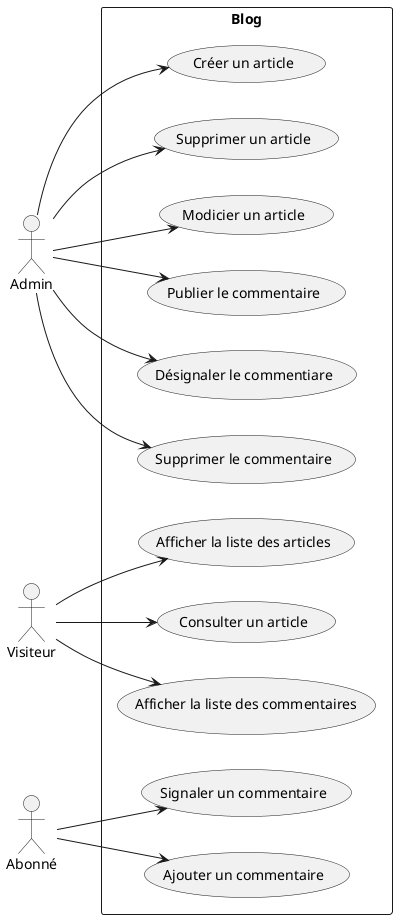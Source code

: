@startuml
left to right direction
actor "Admin" as ad
actor "Visiteur" as vi
actor "Abonné" as ab
rectangle Blog {
  usecase "Créer un article" as UC1
  usecase "Supprimer un article" as UC2
  usecase "Modicier un article" as UC3 
  usecase "Publier le commentaire" as UC4 
  usecase "Désignaler le commentiare" as UC5 
  usecase "Supprimer le commentaire" as UC6 
  usecase "Afficher la liste des articles" as UC11
  usecase "Consulter un article" as UC12
  usecase "Afficher la liste des commentaires" as UC13

  usecase "Signaler un commentaire" as UC21
  usecase "Ajouter un commentaire" as UC22
}
ad --> UC1
ad --> UC2
ad --> UC3
ad --> UC4
ad --> UC5
ad --> UC6
vi --> UC11
vi --> UC12
vi --> UC13
ab --> UC21
ab --> UC22
@enduml